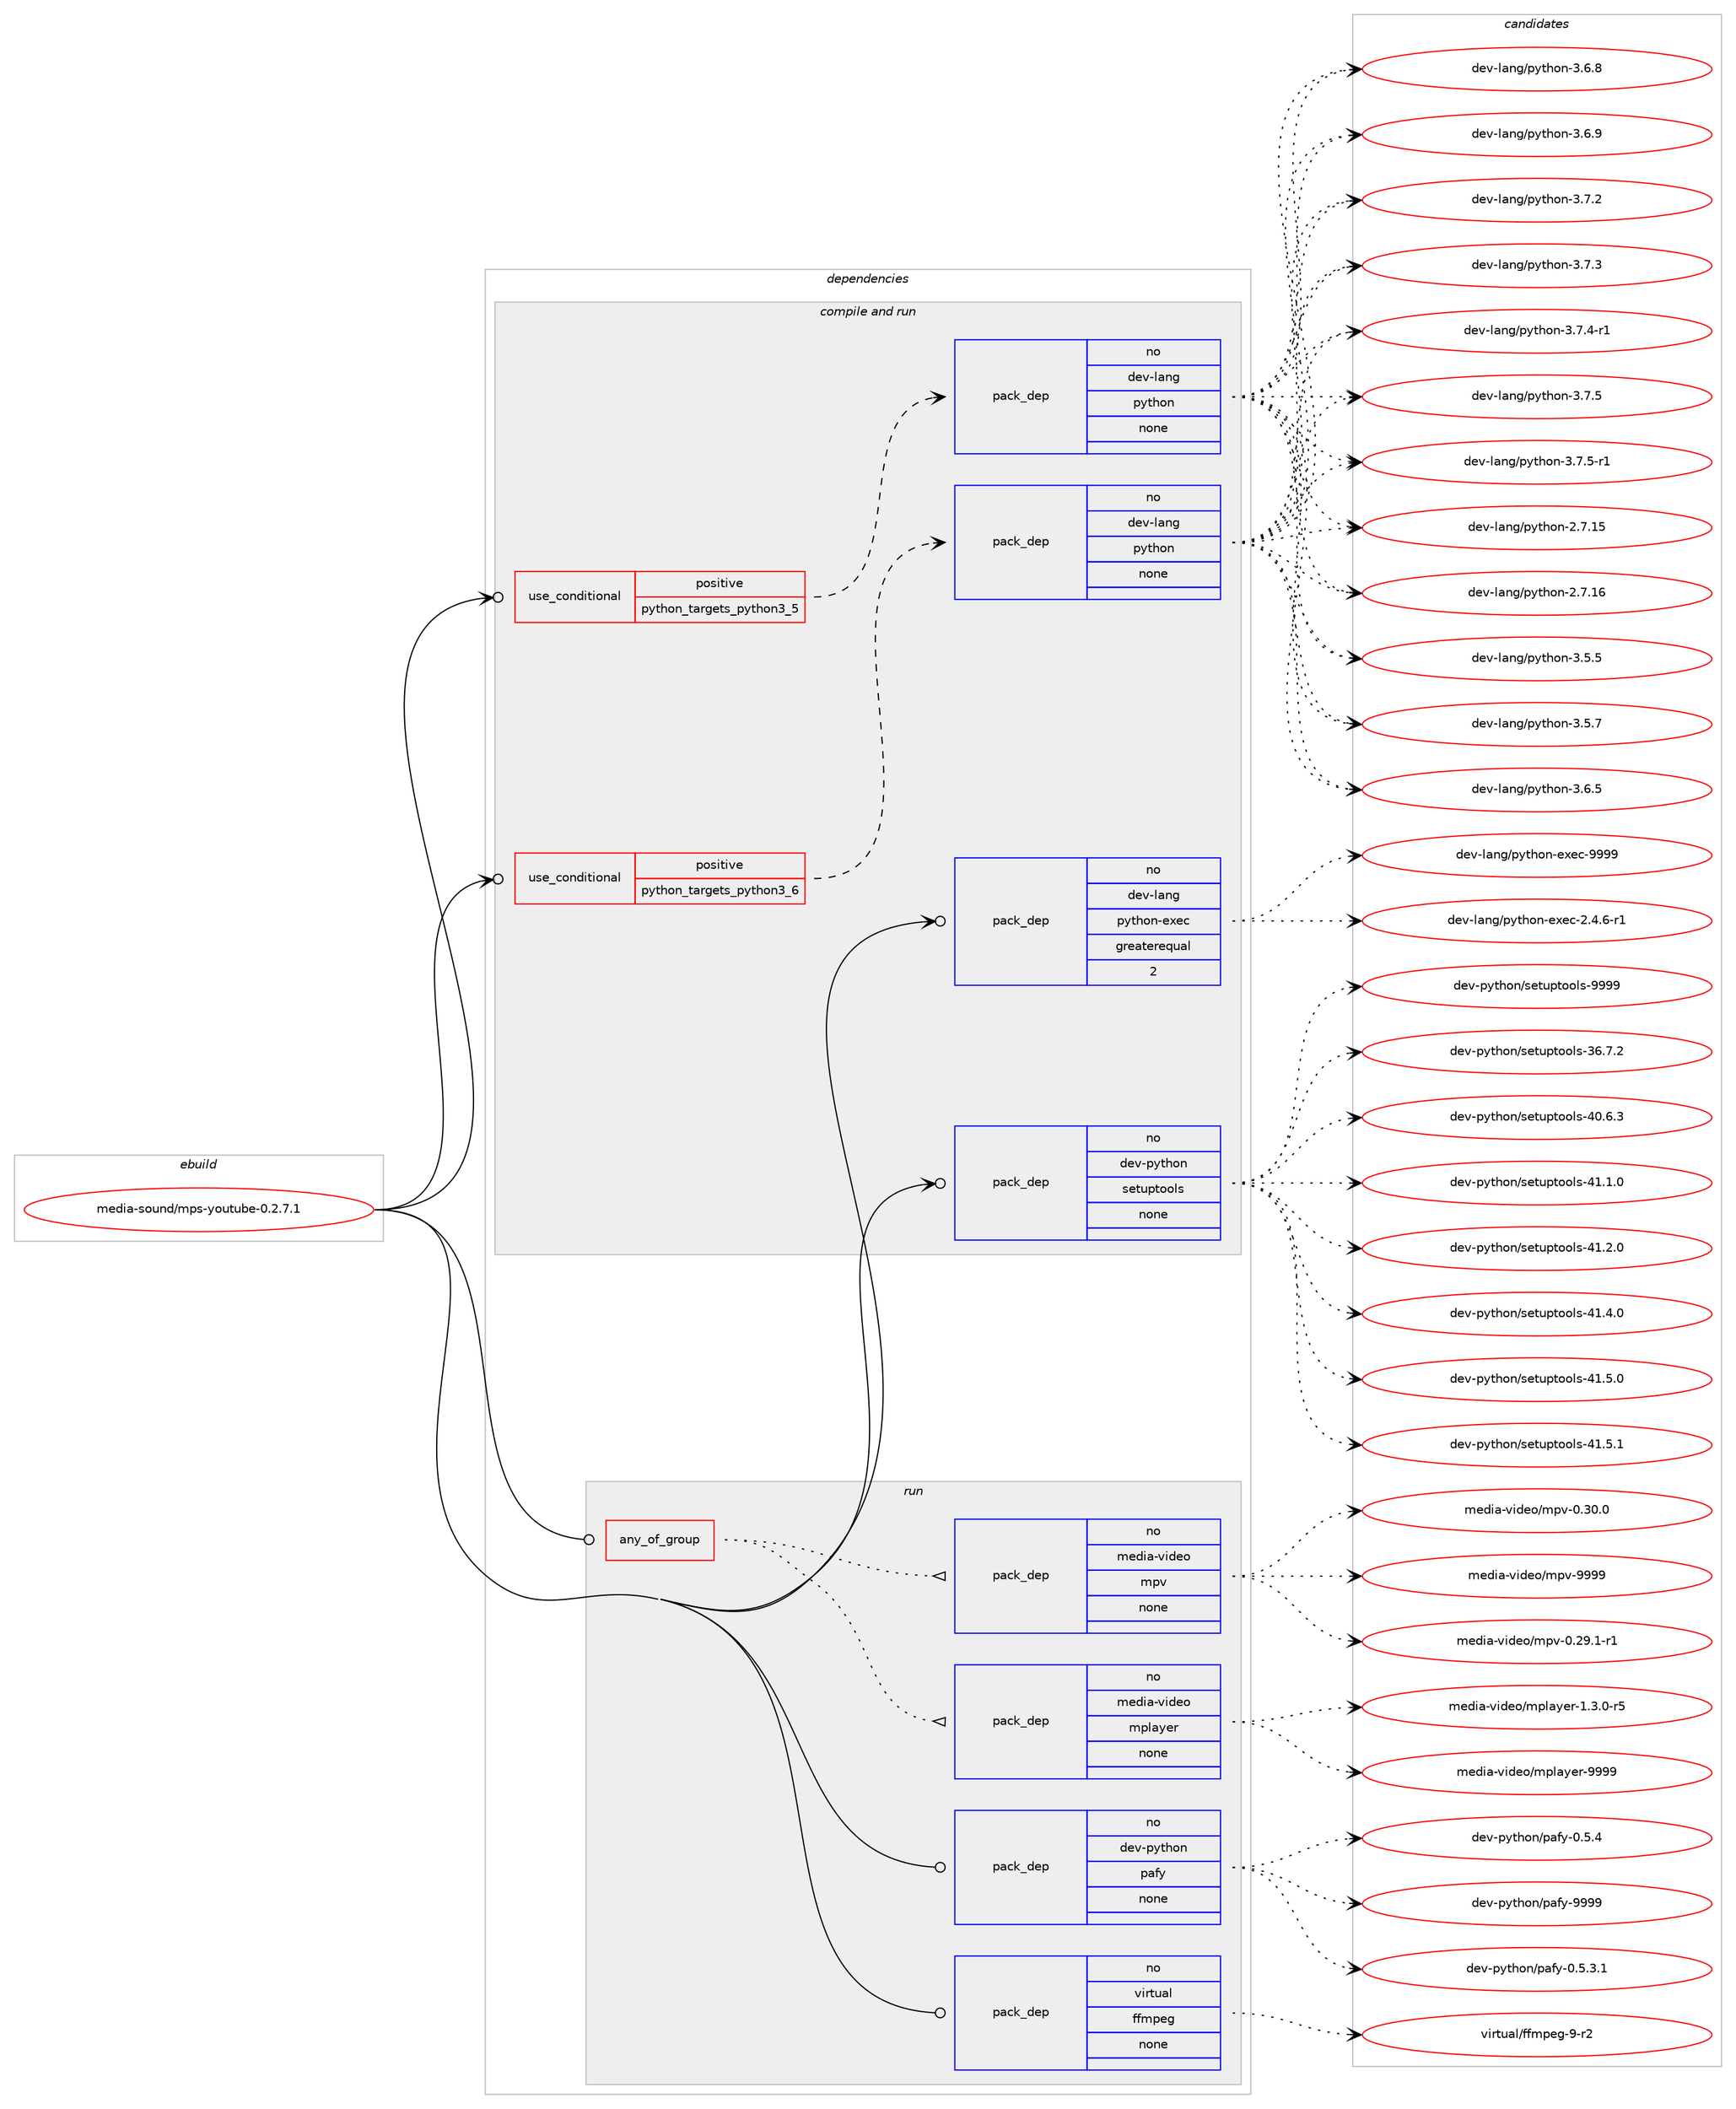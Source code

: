 digraph prolog {

# *************
# Graph options
# *************

newrank=true;
concentrate=true;
compound=true;
graph [rankdir=LR,fontname=Helvetica,fontsize=10,ranksep=1.5];#, ranksep=2.5, nodesep=0.2];
edge  [arrowhead=vee];
node  [fontname=Helvetica,fontsize=10];

# **********
# The ebuild
# **********

subgraph cluster_leftcol {
color=gray;
rank=same;
label=<<i>ebuild</i>>;
id [label="media-sound/mps-youtube-0.2.7.1", color=red, width=4, href="../media-sound/mps-youtube-0.2.7.1.svg"];
}

# ****************
# The dependencies
# ****************

subgraph cluster_midcol {
color=gray;
label=<<i>dependencies</i>>;
subgraph cluster_compile {
fillcolor="#eeeeee";
style=filled;
label=<<i>compile</i>>;
}
subgraph cluster_compileandrun {
fillcolor="#eeeeee";
style=filled;
label=<<i>compile and run</i>>;
subgraph cond194575 {
dependency801215 [label=<<TABLE BORDER="0" CELLBORDER="1" CELLSPACING="0" CELLPADDING="4"><TR><TD ROWSPAN="3" CELLPADDING="10">use_conditional</TD></TR><TR><TD>positive</TD></TR><TR><TD>python_targets_python3_5</TD></TR></TABLE>>, shape=none, color=red];
subgraph pack592643 {
dependency801216 [label=<<TABLE BORDER="0" CELLBORDER="1" CELLSPACING="0" CELLPADDING="4" WIDTH="220"><TR><TD ROWSPAN="6" CELLPADDING="30">pack_dep</TD></TR><TR><TD WIDTH="110">no</TD></TR><TR><TD>dev-lang</TD></TR><TR><TD>python</TD></TR><TR><TD>none</TD></TR><TR><TD></TD></TR></TABLE>>, shape=none, color=blue];
}
dependency801215:e -> dependency801216:w [weight=20,style="dashed",arrowhead="vee"];
}
id:e -> dependency801215:w [weight=20,style="solid",arrowhead="odotvee"];
subgraph cond194576 {
dependency801217 [label=<<TABLE BORDER="0" CELLBORDER="1" CELLSPACING="0" CELLPADDING="4"><TR><TD ROWSPAN="3" CELLPADDING="10">use_conditional</TD></TR><TR><TD>positive</TD></TR><TR><TD>python_targets_python3_6</TD></TR></TABLE>>, shape=none, color=red];
subgraph pack592644 {
dependency801218 [label=<<TABLE BORDER="0" CELLBORDER="1" CELLSPACING="0" CELLPADDING="4" WIDTH="220"><TR><TD ROWSPAN="6" CELLPADDING="30">pack_dep</TD></TR><TR><TD WIDTH="110">no</TD></TR><TR><TD>dev-lang</TD></TR><TR><TD>python</TD></TR><TR><TD>none</TD></TR><TR><TD></TD></TR></TABLE>>, shape=none, color=blue];
}
dependency801217:e -> dependency801218:w [weight=20,style="dashed",arrowhead="vee"];
}
id:e -> dependency801217:w [weight=20,style="solid",arrowhead="odotvee"];
subgraph pack592645 {
dependency801219 [label=<<TABLE BORDER="0" CELLBORDER="1" CELLSPACING="0" CELLPADDING="4" WIDTH="220"><TR><TD ROWSPAN="6" CELLPADDING="30">pack_dep</TD></TR><TR><TD WIDTH="110">no</TD></TR><TR><TD>dev-lang</TD></TR><TR><TD>python-exec</TD></TR><TR><TD>greaterequal</TD></TR><TR><TD>2</TD></TR></TABLE>>, shape=none, color=blue];
}
id:e -> dependency801219:w [weight=20,style="solid",arrowhead="odotvee"];
subgraph pack592646 {
dependency801220 [label=<<TABLE BORDER="0" CELLBORDER="1" CELLSPACING="0" CELLPADDING="4" WIDTH="220"><TR><TD ROWSPAN="6" CELLPADDING="30">pack_dep</TD></TR><TR><TD WIDTH="110">no</TD></TR><TR><TD>dev-python</TD></TR><TR><TD>setuptools</TD></TR><TR><TD>none</TD></TR><TR><TD></TD></TR></TABLE>>, shape=none, color=blue];
}
id:e -> dependency801220:w [weight=20,style="solid",arrowhead="odotvee"];
}
subgraph cluster_run {
fillcolor="#eeeeee";
style=filled;
label=<<i>run</i>>;
subgraph any13549 {
dependency801221 [label=<<TABLE BORDER="0" CELLBORDER="1" CELLSPACING="0" CELLPADDING="4"><TR><TD CELLPADDING="10">any_of_group</TD></TR></TABLE>>, shape=none, color=red];subgraph pack592647 {
dependency801222 [label=<<TABLE BORDER="0" CELLBORDER="1" CELLSPACING="0" CELLPADDING="4" WIDTH="220"><TR><TD ROWSPAN="6" CELLPADDING="30">pack_dep</TD></TR><TR><TD WIDTH="110">no</TD></TR><TR><TD>media-video</TD></TR><TR><TD>mplayer</TD></TR><TR><TD>none</TD></TR><TR><TD></TD></TR></TABLE>>, shape=none, color=blue];
}
dependency801221:e -> dependency801222:w [weight=20,style="dotted",arrowhead="oinv"];
subgraph pack592648 {
dependency801223 [label=<<TABLE BORDER="0" CELLBORDER="1" CELLSPACING="0" CELLPADDING="4" WIDTH="220"><TR><TD ROWSPAN="6" CELLPADDING="30">pack_dep</TD></TR><TR><TD WIDTH="110">no</TD></TR><TR><TD>media-video</TD></TR><TR><TD>mpv</TD></TR><TR><TD>none</TD></TR><TR><TD></TD></TR></TABLE>>, shape=none, color=blue];
}
dependency801221:e -> dependency801223:w [weight=20,style="dotted",arrowhead="oinv"];
}
id:e -> dependency801221:w [weight=20,style="solid",arrowhead="odot"];
subgraph pack592649 {
dependency801224 [label=<<TABLE BORDER="0" CELLBORDER="1" CELLSPACING="0" CELLPADDING="4" WIDTH="220"><TR><TD ROWSPAN="6" CELLPADDING="30">pack_dep</TD></TR><TR><TD WIDTH="110">no</TD></TR><TR><TD>dev-python</TD></TR><TR><TD>pafy</TD></TR><TR><TD>none</TD></TR><TR><TD></TD></TR></TABLE>>, shape=none, color=blue];
}
id:e -> dependency801224:w [weight=20,style="solid",arrowhead="odot"];
subgraph pack592650 {
dependency801225 [label=<<TABLE BORDER="0" CELLBORDER="1" CELLSPACING="0" CELLPADDING="4" WIDTH="220"><TR><TD ROWSPAN="6" CELLPADDING="30">pack_dep</TD></TR><TR><TD WIDTH="110">no</TD></TR><TR><TD>virtual</TD></TR><TR><TD>ffmpeg</TD></TR><TR><TD>none</TD></TR><TR><TD></TD></TR></TABLE>>, shape=none, color=blue];
}
id:e -> dependency801225:w [weight=20,style="solid",arrowhead="odot"];
}
}

# **************
# The candidates
# **************

subgraph cluster_choices {
rank=same;
color=gray;
label=<<i>candidates</i>>;

subgraph choice592643 {
color=black;
nodesep=1;
choice10010111845108971101034711212111610411111045504655464953 [label="dev-lang/python-2.7.15", color=red, width=4,href="../dev-lang/python-2.7.15.svg"];
choice10010111845108971101034711212111610411111045504655464954 [label="dev-lang/python-2.7.16", color=red, width=4,href="../dev-lang/python-2.7.16.svg"];
choice100101118451089711010347112121116104111110455146534653 [label="dev-lang/python-3.5.5", color=red, width=4,href="../dev-lang/python-3.5.5.svg"];
choice100101118451089711010347112121116104111110455146534655 [label="dev-lang/python-3.5.7", color=red, width=4,href="../dev-lang/python-3.5.7.svg"];
choice100101118451089711010347112121116104111110455146544653 [label="dev-lang/python-3.6.5", color=red, width=4,href="../dev-lang/python-3.6.5.svg"];
choice100101118451089711010347112121116104111110455146544656 [label="dev-lang/python-3.6.8", color=red, width=4,href="../dev-lang/python-3.6.8.svg"];
choice100101118451089711010347112121116104111110455146544657 [label="dev-lang/python-3.6.9", color=red, width=4,href="../dev-lang/python-3.6.9.svg"];
choice100101118451089711010347112121116104111110455146554650 [label="dev-lang/python-3.7.2", color=red, width=4,href="../dev-lang/python-3.7.2.svg"];
choice100101118451089711010347112121116104111110455146554651 [label="dev-lang/python-3.7.3", color=red, width=4,href="../dev-lang/python-3.7.3.svg"];
choice1001011184510897110103471121211161041111104551465546524511449 [label="dev-lang/python-3.7.4-r1", color=red, width=4,href="../dev-lang/python-3.7.4-r1.svg"];
choice100101118451089711010347112121116104111110455146554653 [label="dev-lang/python-3.7.5", color=red, width=4,href="../dev-lang/python-3.7.5.svg"];
choice1001011184510897110103471121211161041111104551465546534511449 [label="dev-lang/python-3.7.5-r1", color=red, width=4,href="../dev-lang/python-3.7.5-r1.svg"];
dependency801216:e -> choice10010111845108971101034711212111610411111045504655464953:w [style=dotted,weight="100"];
dependency801216:e -> choice10010111845108971101034711212111610411111045504655464954:w [style=dotted,weight="100"];
dependency801216:e -> choice100101118451089711010347112121116104111110455146534653:w [style=dotted,weight="100"];
dependency801216:e -> choice100101118451089711010347112121116104111110455146534655:w [style=dotted,weight="100"];
dependency801216:e -> choice100101118451089711010347112121116104111110455146544653:w [style=dotted,weight="100"];
dependency801216:e -> choice100101118451089711010347112121116104111110455146544656:w [style=dotted,weight="100"];
dependency801216:e -> choice100101118451089711010347112121116104111110455146544657:w [style=dotted,weight="100"];
dependency801216:e -> choice100101118451089711010347112121116104111110455146554650:w [style=dotted,weight="100"];
dependency801216:e -> choice100101118451089711010347112121116104111110455146554651:w [style=dotted,weight="100"];
dependency801216:e -> choice1001011184510897110103471121211161041111104551465546524511449:w [style=dotted,weight="100"];
dependency801216:e -> choice100101118451089711010347112121116104111110455146554653:w [style=dotted,weight="100"];
dependency801216:e -> choice1001011184510897110103471121211161041111104551465546534511449:w [style=dotted,weight="100"];
}
subgraph choice592644 {
color=black;
nodesep=1;
choice10010111845108971101034711212111610411111045504655464953 [label="dev-lang/python-2.7.15", color=red, width=4,href="../dev-lang/python-2.7.15.svg"];
choice10010111845108971101034711212111610411111045504655464954 [label="dev-lang/python-2.7.16", color=red, width=4,href="../dev-lang/python-2.7.16.svg"];
choice100101118451089711010347112121116104111110455146534653 [label="dev-lang/python-3.5.5", color=red, width=4,href="../dev-lang/python-3.5.5.svg"];
choice100101118451089711010347112121116104111110455146534655 [label="dev-lang/python-3.5.7", color=red, width=4,href="../dev-lang/python-3.5.7.svg"];
choice100101118451089711010347112121116104111110455146544653 [label="dev-lang/python-3.6.5", color=red, width=4,href="../dev-lang/python-3.6.5.svg"];
choice100101118451089711010347112121116104111110455146544656 [label="dev-lang/python-3.6.8", color=red, width=4,href="../dev-lang/python-3.6.8.svg"];
choice100101118451089711010347112121116104111110455146544657 [label="dev-lang/python-3.6.9", color=red, width=4,href="../dev-lang/python-3.6.9.svg"];
choice100101118451089711010347112121116104111110455146554650 [label="dev-lang/python-3.7.2", color=red, width=4,href="../dev-lang/python-3.7.2.svg"];
choice100101118451089711010347112121116104111110455146554651 [label="dev-lang/python-3.7.3", color=red, width=4,href="../dev-lang/python-3.7.3.svg"];
choice1001011184510897110103471121211161041111104551465546524511449 [label="dev-lang/python-3.7.4-r1", color=red, width=4,href="../dev-lang/python-3.7.4-r1.svg"];
choice100101118451089711010347112121116104111110455146554653 [label="dev-lang/python-3.7.5", color=red, width=4,href="../dev-lang/python-3.7.5.svg"];
choice1001011184510897110103471121211161041111104551465546534511449 [label="dev-lang/python-3.7.5-r1", color=red, width=4,href="../dev-lang/python-3.7.5-r1.svg"];
dependency801218:e -> choice10010111845108971101034711212111610411111045504655464953:w [style=dotted,weight="100"];
dependency801218:e -> choice10010111845108971101034711212111610411111045504655464954:w [style=dotted,weight="100"];
dependency801218:e -> choice100101118451089711010347112121116104111110455146534653:w [style=dotted,weight="100"];
dependency801218:e -> choice100101118451089711010347112121116104111110455146534655:w [style=dotted,weight="100"];
dependency801218:e -> choice100101118451089711010347112121116104111110455146544653:w [style=dotted,weight="100"];
dependency801218:e -> choice100101118451089711010347112121116104111110455146544656:w [style=dotted,weight="100"];
dependency801218:e -> choice100101118451089711010347112121116104111110455146544657:w [style=dotted,weight="100"];
dependency801218:e -> choice100101118451089711010347112121116104111110455146554650:w [style=dotted,weight="100"];
dependency801218:e -> choice100101118451089711010347112121116104111110455146554651:w [style=dotted,weight="100"];
dependency801218:e -> choice1001011184510897110103471121211161041111104551465546524511449:w [style=dotted,weight="100"];
dependency801218:e -> choice100101118451089711010347112121116104111110455146554653:w [style=dotted,weight="100"];
dependency801218:e -> choice1001011184510897110103471121211161041111104551465546534511449:w [style=dotted,weight="100"];
}
subgraph choice592645 {
color=black;
nodesep=1;
choice10010111845108971101034711212111610411111045101120101994550465246544511449 [label="dev-lang/python-exec-2.4.6-r1", color=red, width=4,href="../dev-lang/python-exec-2.4.6-r1.svg"];
choice10010111845108971101034711212111610411111045101120101994557575757 [label="dev-lang/python-exec-9999", color=red, width=4,href="../dev-lang/python-exec-9999.svg"];
dependency801219:e -> choice10010111845108971101034711212111610411111045101120101994550465246544511449:w [style=dotted,weight="100"];
dependency801219:e -> choice10010111845108971101034711212111610411111045101120101994557575757:w [style=dotted,weight="100"];
}
subgraph choice592646 {
color=black;
nodesep=1;
choice100101118451121211161041111104711510111611711211611111110811545515446554650 [label="dev-python/setuptools-36.7.2", color=red, width=4,href="../dev-python/setuptools-36.7.2.svg"];
choice100101118451121211161041111104711510111611711211611111110811545524846544651 [label="dev-python/setuptools-40.6.3", color=red, width=4,href="../dev-python/setuptools-40.6.3.svg"];
choice100101118451121211161041111104711510111611711211611111110811545524946494648 [label="dev-python/setuptools-41.1.0", color=red, width=4,href="../dev-python/setuptools-41.1.0.svg"];
choice100101118451121211161041111104711510111611711211611111110811545524946504648 [label="dev-python/setuptools-41.2.0", color=red, width=4,href="../dev-python/setuptools-41.2.0.svg"];
choice100101118451121211161041111104711510111611711211611111110811545524946524648 [label="dev-python/setuptools-41.4.0", color=red, width=4,href="../dev-python/setuptools-41.4.0.svg"];
choice100101118451121211161041111104711510111611711211611111110811545524946534648 [label="dev-python/setuptools-41.5.0", color=red, width=4,href="../dev-python/setuptools-41.5.0.svg"];
choice100101118451121211161041111104711510111611711211611111110811545524946534649 [label="dev-python/setuptools-41.5.1", color=red, width=4,href="../dev-python/setuptools-41.5.1.svg"];
choice10010111845112121116104111110471151011161171121161111111081154557575757 [label="dev-python/setuptools-9999", color=red, width=4,href="../dev-python/setuptools-9999.svg"];
dependency801220:e -> choice100101118451121211161041111104711510111611711211611111110811545515446554650:w [style=dotted,weight="100"];
dependency801220:e -> choice100101118451121211161041111104711510111611711211611111110811545524846544651:w [style=dotted,weight="100"];
dependency801220:e -> choice100101118451121211161041111104711510111611711211611111110811545524946494648:w [style=dotted,weight="100"];
dependency801220:e -> choice100101118451121211161041111104711510111611711211611111110811545524946504648:w [style=dotted,weight="100"];
dependency801220:e -> choice100101118451121211161041111104711510111611711211611111110811545524946524648:w [style=dotted,weight="100"];
dependency801220:e -> choice100101118451121211161041111104711510111611711211611111110811545524946534648:w [style=dotted,weight="100"];
dependency801220:e -> choice100101118451121211161041111104711510111611711211611111110811545524946534649:w [style=dotted,weight="100"];
dependency801220:e -> choice10010111845112121116104111110471151011161171121161111111081154557575757:w [style=dotted,weight="100"];
}
subgraph choice592647 {
color=black;
nodesep=1;
choice109101100105974511810510010111147109112108971211011144549465146484511453 [label="media-video/mplayer-1.3.0-r5", color=red, width=4,href="../media-video/mplayer-1.3.0-r5.svg"];
choice109101100105974511810510010111147109112108971211011144557575757 [label="media-video/mplayer-9999", color=red, width=4,href="../media-video/mplayer-9999.svg"];
dependency801222:e -> choice109101100105974511810510010111147109112108971211011144549465146484511453:w [style=dotted,weight="100"];
dependency801222:e -> choice109101100105974511810510010111147109112108971211011144557575757:w [style=dotted,weight="100"];
}
subgraph choice592648 {
color=black;
nodesep=1;
choice109101100105974511810510010111147109112118454846505746494511449 [label="media-video/mpv-0.29.1-r1", color=red, width=4,href="../media-video/mpv-0.29.1-r1.svg"];
choice10910110010597451181051001011114710911211845484651484648 [label="media-video/mpv-0.30.0", color=red, width=4,href="../media-video/mpv-0.30.0.svg"];
choice1091011001059745118105100101111471091121184557575757 [label="media-video/mpv-9999", color=red, width=4,href="../media-video/mpv-9999.svg"];
dependency801223:e -> choice109101100105974511810510010111147109112118454846505746494511449:w [style=dotted,weight="100"];
dependency801223:e -> choice10910110010597451181051001011114710911211845484651484648:w [style=dotted,weight="100"];
dependency801223:e -> choice1091011001059745118105100101111471091121184557575757:w [style=dotted,weight="100"];
}
subgraph choice592649 {
color=black;
nodesep=1;
choice1001011184511212111610411111047112971021214548465346514649 [label="dev-python/pafy-0.5.3.1", color=red, width=4,href="../dev-python/pafy-0.5.3.1.svg"];
choice100101118451121211161041111104711297102121454846534652 [label="dev-python/pafy-0.5.4", color=red, width=4,href="../dev-python/pafy-0.5.4.svg"];
choice1001011184511212111610411111047112971021214557575757 [label="dev-python/pafy-9999", color=red, width=4,href="../dev-python/pafy-9999.svg"];
dependency801224:e -> choice1001011184511212111610411111047112971021214548465346514649:w [style=dotted,weight="100"];
dependency801224:e -> choice100101118451121211161041111104711297102121454846534652:w [style=dotted,weight="100"];
dependency801224:e -> choice1001011184511212111610411111047112971021214557575757:w [style=dotted,weight="100"];
}
subgraph choice592650 {
color=black;
nodesep=1;
choice118105114116117971084710210210911210110345574511450 [label="virtual/ffmpeg-9-r2", color=red, width=4,href="../virtual/ffmpeg-9-r2.svg"];
dependency801225:e -> choice118105114116117971084710210210911210110345574511450:w [style=dotted,weight="100"];
}
}

}
